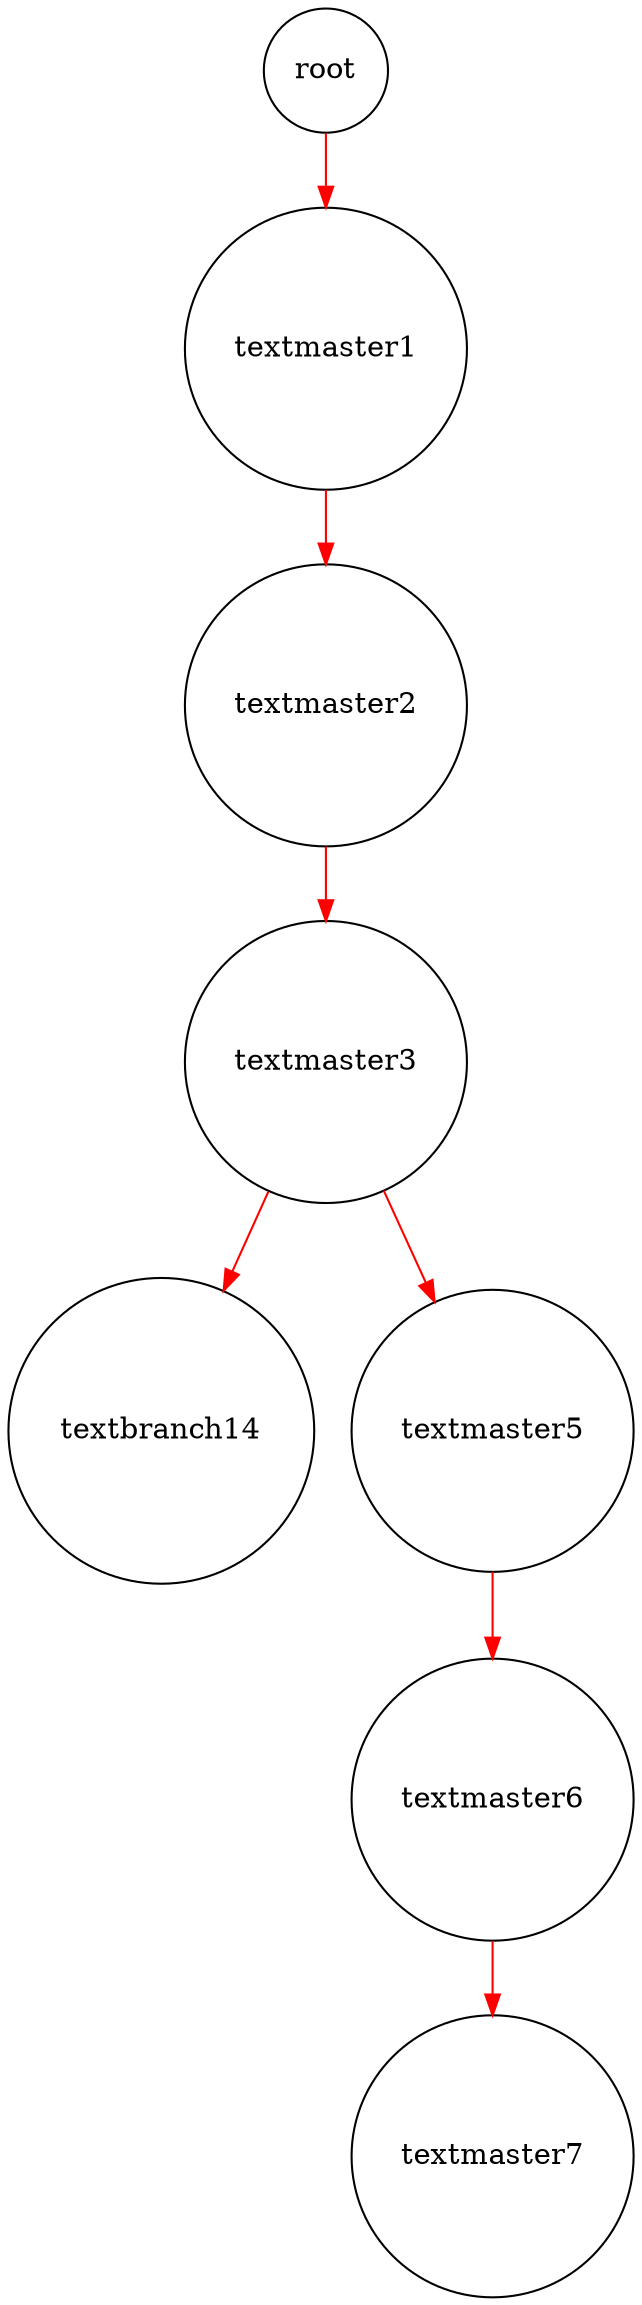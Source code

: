 digraph G{ 
node [shape=circle];
root -> textmaster1 [color= red];
textmaster1 -> textmaster2 [color= red];
textmaster2 -> textmaster3 [color= red];
textmaster3 -> textbranch14 [color= red];
textmaster3 -> textmaster5 [color= red];
textmaster5 -> textmaster6 [color= red];
textmaster6 -> textmaster7 [color= red];
}
